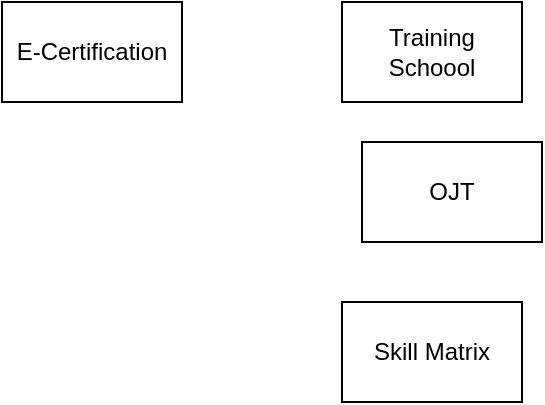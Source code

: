 <mxfile version="28.1.0">
  <diagram name="Page-1" id="vAN0KJlrT1s0Eo0WOsTo">
    <mxGraphModel dx="778" dy="460" grid="1" gridSize="10" guides="1" tooltips="1" connect="1" arrows="1" fold="1" page="1" pageScale="1" pageWidth="850" pageHeight="1100" math="0" shadow="0">
      <root>
        <mxCell id="0" />
        <mxCell id="1" parent="0" />
        <mxCell id="dICUimxLRwaUyOO3xaAp-1" value="E-Certification" style="rounded=0;whiteSpace=wrap;html=1;" vertex="1" parent="1">
          <mxGeometry x="190" y="50" width="90" height="50" as="geometry" />
        </mxCell>
        <mxCell id="dICUimxLRwaUyOO3xaAp-2" value="Training Schoool" style="rounded=0;whiteSpace=wrap;html=1;" vertex="1" parent="1">
          <mxGeometry x="360" y="50" width="90" height="50" as="geometry" />
        </mxCell>
        <mxCell id="dICUimxLRwaUyOO3xaAp-3" value="OJT" style="rounded=0;whiteSpace=wrap;html=1;" vertex="1" parent="1">
          <mxGeometry x="370" y="120" width="90" height="50" as="geometry" />
        </mxCell>
        <mxCell id="dICUimxLRwaUyOO3xaAp-4" value="Skill Matrix" style="rounded=0;whiteSpace=wrap;html=1;" vertex="1" parent="1">
          <mxGeometry x="360" y="200" width="90" height="50" as="geometry" />
        </mxCell>
      </root>
    </mxGraphModel>
  </diagram>
</mxfile>
